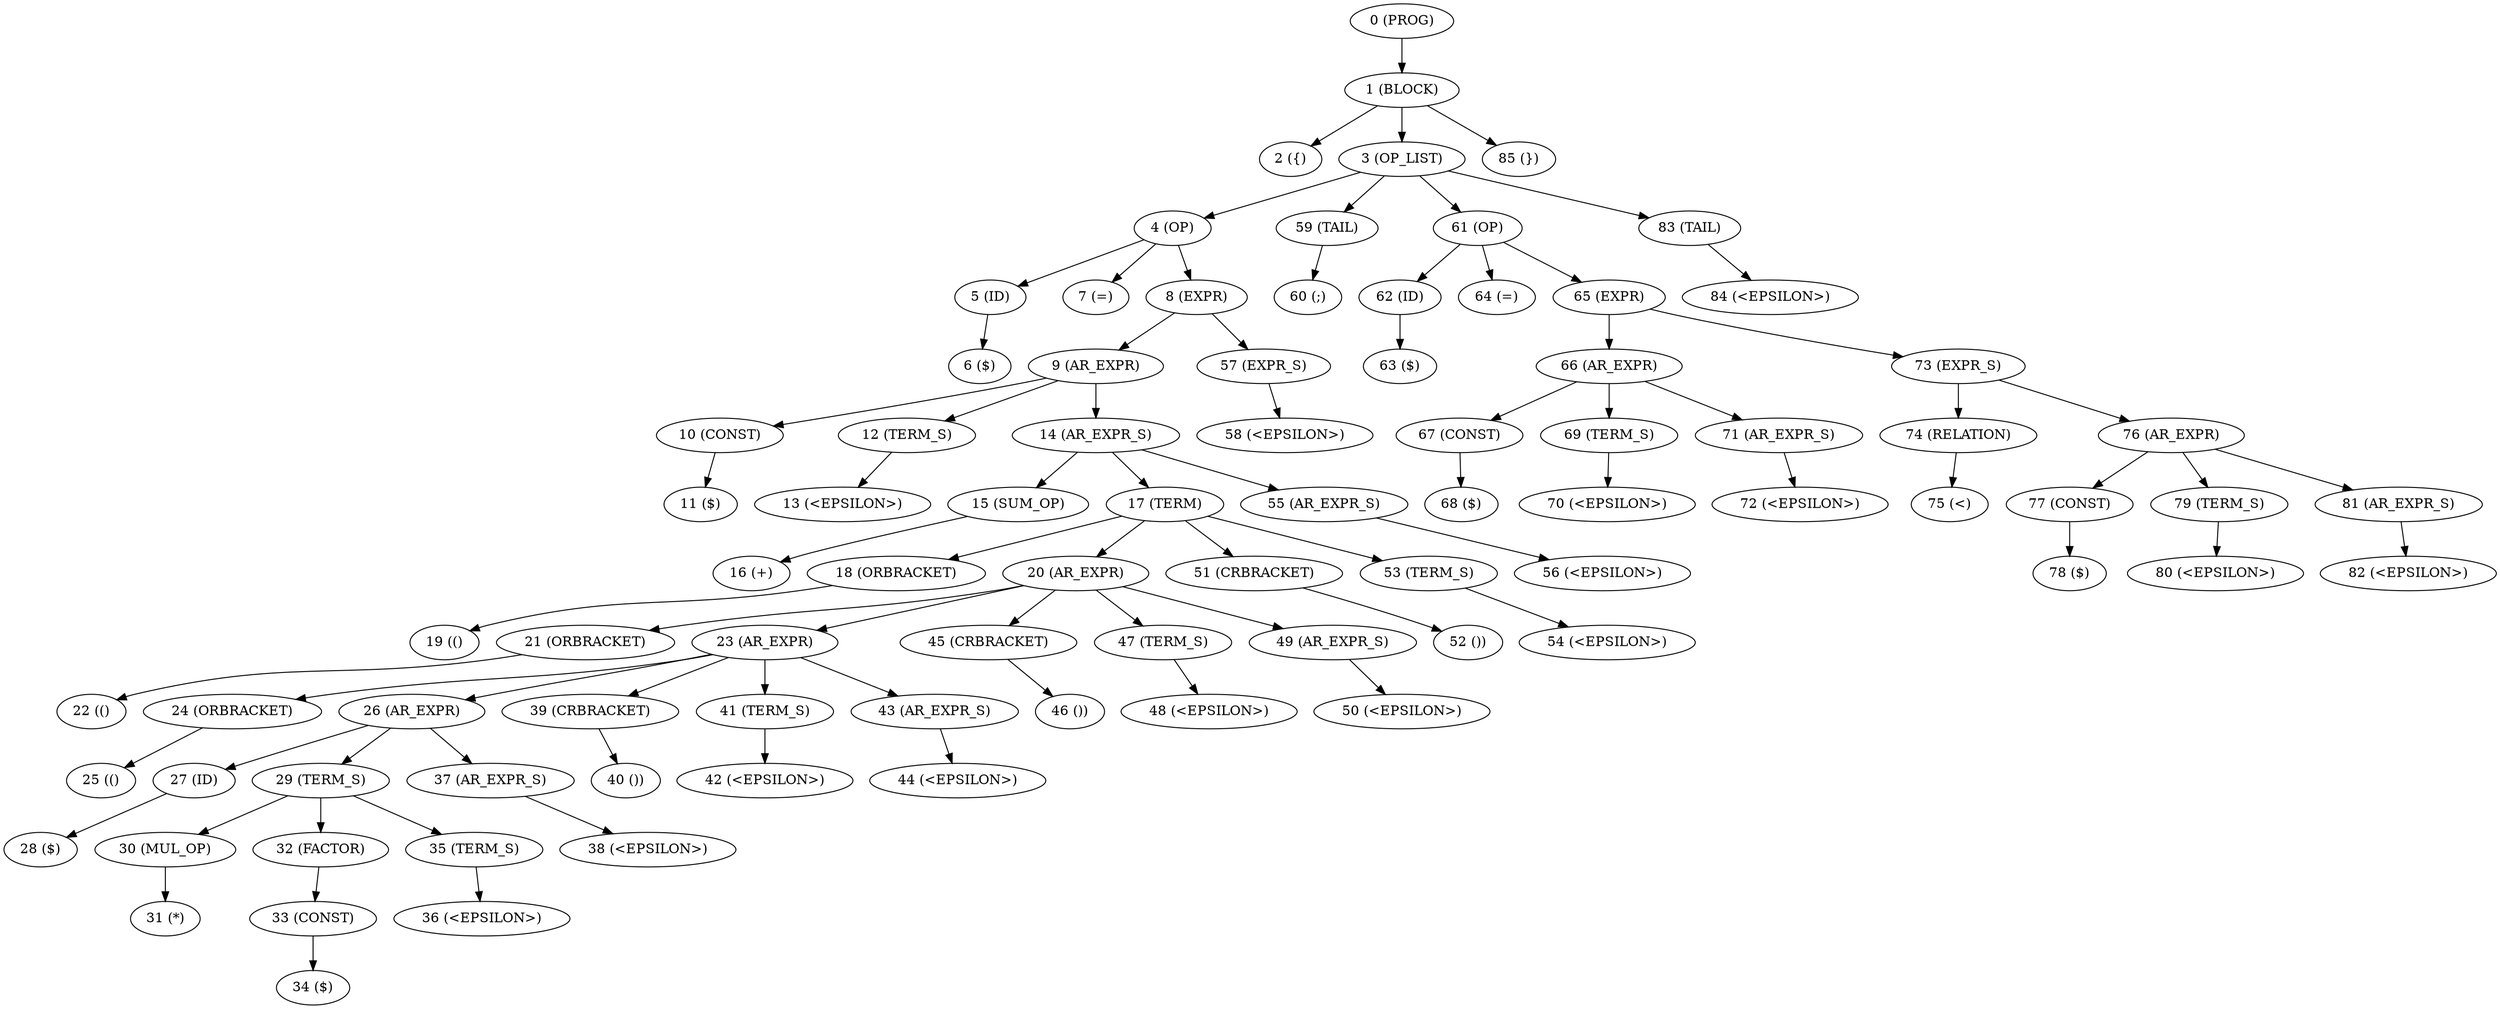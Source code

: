 digraph {
"0 (PROG)" -> "1 (BLOCK)" [label=""]
"1 (BLOCK)" -> "2 ({)" [label=""]
"1 (BLOCK)" -> "3 (OP_LIST)" [label=""]
"1 (BLOCK)" -> "85 (})" [label=""]
"2 ({)"
"3 (OP_LIST)" -> "4 (OP)" [label=""]
"3 (OP_LIST)" -> "59 (TAIL)" [label=""]
"3 (OP_LIST)" -> "61 (OP)" [label=""]
"3 (OP_LIST)" -> "83 (TAIL)" [label=""]
"4 (OP)" -> "5 (ID)" [label=""]
"4 (OP)" -> "7 (=)" [label=""]
"4 (OP)" -> "8 (EXPR)" [label=""]
"5 (ID)" -> "6 ($)" [label=""]
"6 ($)"
"7 (=)"
"8 (EXPR)" -> "9 (AR_EXPR)" [label=""]
"8 (EXPR)" -> "57 (EXPR_S)" [label=""]
"9 (AR_EXPR)" -> "10 (CONST)" [label=""]
"9 (AR_EXPR)" -> "12 (TERM_S)" [label=""]
"9 (AR_EXPR)" -> "14 (AR_EXPR_S)" [label=""]
"10 (CONST)" -> "11 ($)" [label=""]
"11 ($)"
"12 (TERM_S)" -> "13 (<EPSILON>)" [label=""]
"13 (<EPSILON>)"
"14 (AR_EXPR_S)" -> "15 (SUM_OP)" [label=""]
"14 (AR_EXPR_S)" -> "17 (TERM)" [label=""]
"14 (AR_EXPR_S)" -> "55 (AR_EXPR_S)" [label=""]
"15 (SUM_OP)" -> "16 (+)" [label=""]
"16 (+)"
"17 (TERM)" -> "18 (ORBRACKET)" [label=""]
"17 (TERM)" -> "20 (AR_EXPR)" [label=""]
"17 (TERM)" -> "51 (CRBRACKET)" [label=""]
"17 (TERM)" -> "53 (TERM_S)" [label=""]
"18 (ORBRACKET)" -> "19 (()" [label=""]
"19 (()"
"20 (AR_EXPR)" -> "21 (ORBRACKET)" [label=""]
"20 (AR_EXPR)" -> "23 (AR_EXPR)" [label=""]
"20 (AR_EXPR)" -> "45 (CRBRACKET)" [label=""]
"20 (AR_EXPR)" -> "47 (TERM_S)" [label=""]
"20 (AR_EXPR)" -> "49 (AR_EXPR_S)" [label=""]
"21 (ORBRACKET)" -> "22 (()" [label=""]
"22 (()"
"23 (AR_EXPR)" -> "24 (ORBRACKET)" [label=""]
"23 (AR_EXPR)" -> "26 (AR_EXPR)" [label=""]
"23 (AR_EXPR)" -> "39 (CRBRACKET)" [label=""]
"23 (AR_EXPR)" -> "41 (TERM_S)" [label=""]
"23 (AR_EXPR)" -> "43 (AR_EXPR_S)" [label=""]
"24 (ORBRACKET)" -> "25 (()" [label=""]
"25 (()"
"26 (AR_EXPR)" -> "27 (ID)" [label=""]
"26 (AR_EXPR)" -> "29 (TERM_S)" [label=""]
"26 (AR_EXPR)" -> "37 (AR_EXPR_S)" [label=""]
"27 (ID)" -> "28 ($)" [label=""]
"28 ($)"
"29 (TERM_S)" -> "30 (MUL_OP)" [label=""]
"29 (TERM_S)" -> "32 (FACTOR)" [label=""]
"29 (TERM_S)" -> "35 (TERM_S)" [label=""]
"30 (MUL_OP)" -> "31 (*)" [label=""]
"31 (*)"
"32 (FACTOR)" -> "33 (CONST)" [label=""]
"33 (CONST)" -> "34 ($)" [label=""]
"34 ($)"
"35 (TERM_S)" -> "36 (<EPSILON>)" [label=""]
"36 (<EPSILON>)"
"37 (AR_EXPR_S)" -> "38 (<EPSILON>)" [label=""]
"38 (<EPSILON>)"
"39 (CRBRACKET)" -> "40 ())" [label=""]
"40 ())"
"41 (TERM_S)" -> "42 (<EPSILON>)" [label=""]
"42 (<EPSILON>)"
"43 (AR_EXPR_S)" -> "44 (<EPSILON>)" [label=""]
"44 (<EPSILON>)"
"45 (CRBRACKET)" -> "46 ())" [label=""]
"46 ())"
"47 (TERM_S)" -> "48 (<EPSILON>)" [label=""]
"48 (<EPSILON>)"
"49 (AR_EXPR_S)" -> "50 (<EPSILON>)" [label=""]
"50 (<EPSILON>)"
"51 (CRBRACKET)" -> "52 ())" [label=""]
"52 ())"
"53 (TERM_S)" -> "54 (<EPSILON>)" [label=""]
"54 (<EPSILON>)"
"55 (AR_EXPR_S)" -> "56 (<EPSILON>)" [label=""]
"56 (<EPSILON>)"
"57 (EXPR_S)" -> "58 (<EPSILON>)" [label=""]
"58 (<EPSILON>)"
"59 (TAIL)" -> "60 (;)" [label=""]
"60 (;)"
"61 (OP)" -> "62 (ID)" [label=""]
"61 (OP)" -> "64 (=)" [label=""]
"61 (OP)" -> "65 (EXPR)" [label=""]
"62 (ID)" -> "63 ($)" [label=""]
"63 ($)"
"64 (=)"
"65 (EXPR)" -> "66 (AR_EXPR)" [label=""]
"65 (EXPR)" -> "73 (EXPR_S)" [label=""]
"66 (AR_EXPR)" -> "67 (CONST)" [label=""]
"66 (AR_EXPR)" -> "69 (TERM_S)" [label=""]
"66 (AR_EXPR)" -> "71 (AR_EXPR_S)" [label=""]
"67 (CONST)" -> "68 ($)" [label=""]
"68 ($)"
"69 (TERM_S)" -> "70 (<EPSILON>)" [label=""]
"70 (<EPSILON>)"
"71 (AR_EXPR_S)" -> "72 (<EPSILON>)" [label=""]
"72 (<EPSILON>)"
"73 (EXPR_S)" -> "74 (RELATION)" [label=""]
"73 (EXPR_S)" -> "76 (AR_EXPR)" [label=""]
"74 (RELATION)" -> "75 (<)" [label=""]
"75 (<)"
"76 (AR_EXPR)" -> "77 (CONST)" [label=""]
"76 (AR_EXPR)" -> "79 (TERM_S)" [label=""]
"76 (AR_EXPR)" -> "81 (AR_EXPR_S)" [label=""]
"77 (CONST)" -> "78 ($)" [label=""]
"78 ($)"
"79 (TERM_S)" -> "80 (<EPSILON>)" [label=""]
"80 (<EPSILON>)"
"81 (AR_EXPR_S)" -> "82 (<EPSILON>)" [label=""]
"82 (<EPSILON>)"
"83 (TAIL)" -> "84 (<EPSILON>)" [label=""]
"84 (<EPSILON>)"
"85 (})"
}